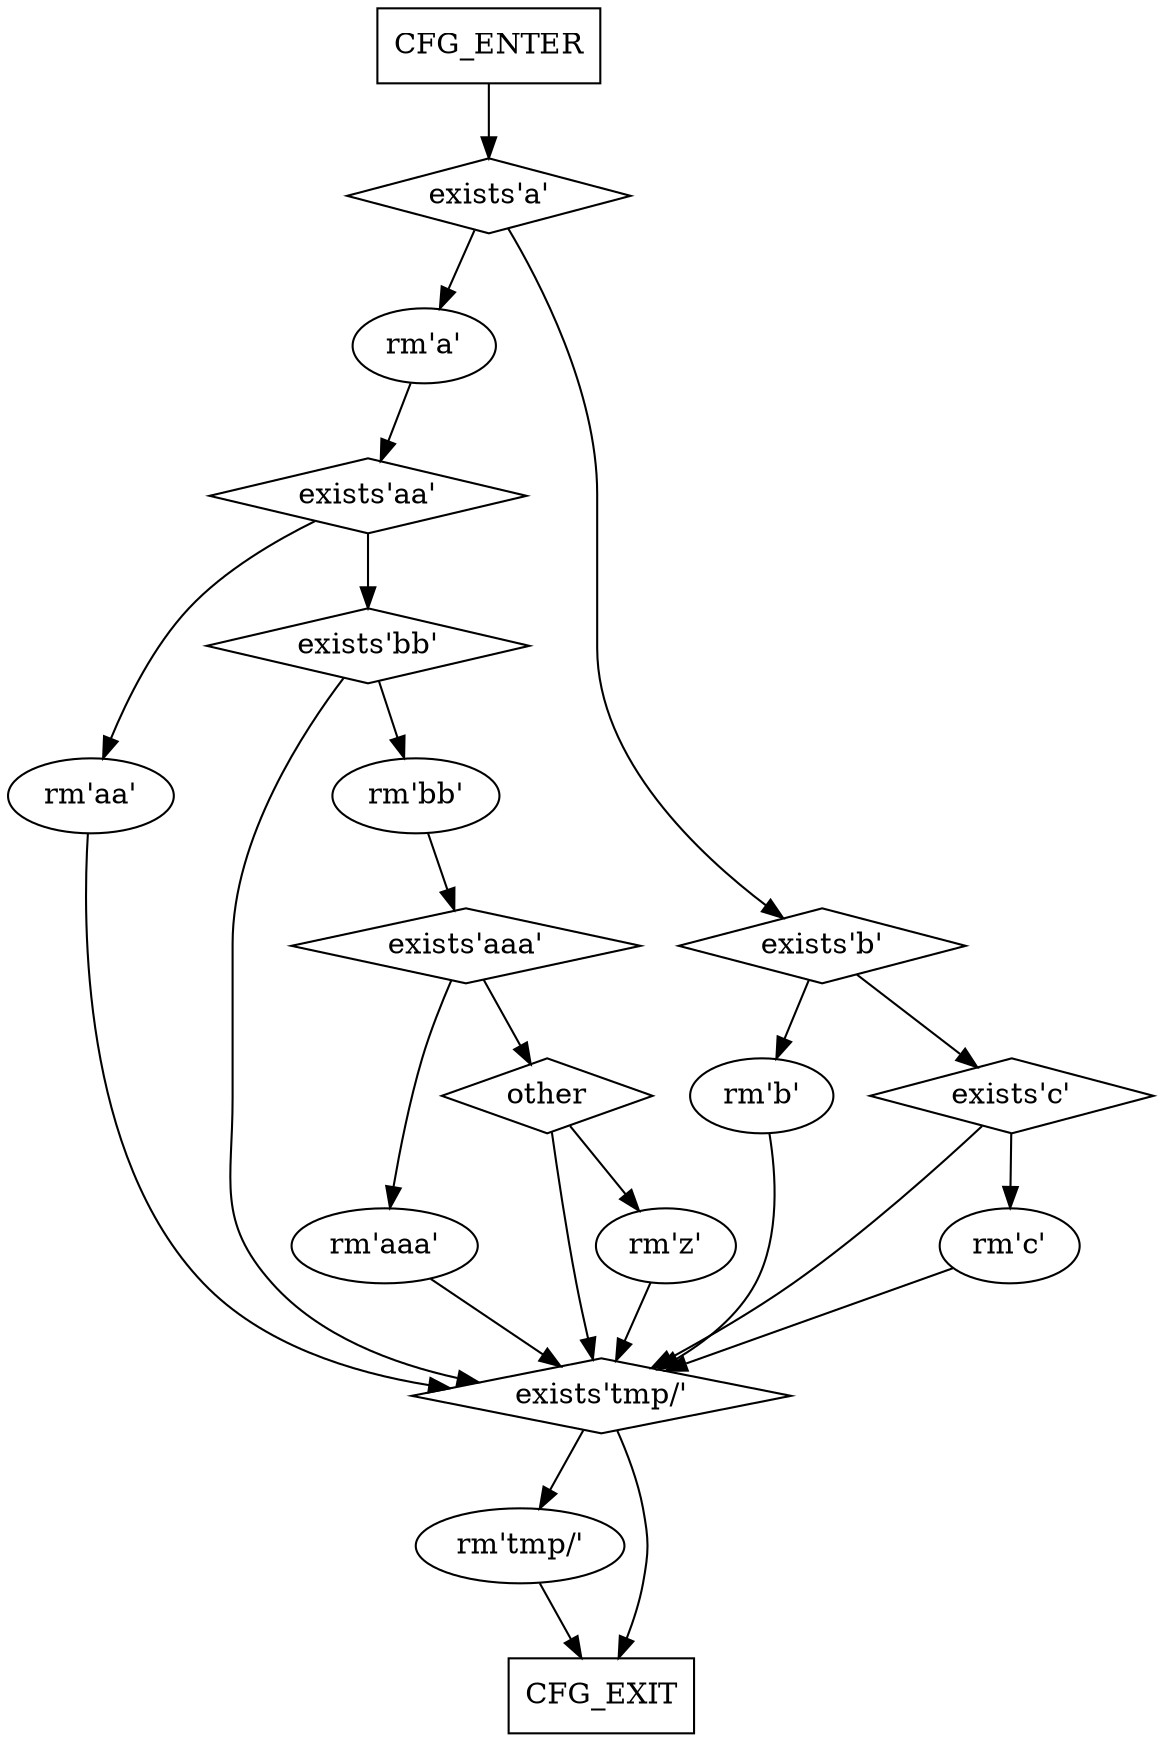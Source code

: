 digraph G {
    0[label="CFG_ENTER",shape=box];
    1[label="exists'a'",shape=diamond];
    2[label="rm'a'"];
    3[label="exists'aa'",shape=diamond];
    4[label="rm'aa'"];
    15[label="exists'tmp/'",shape=diamond];
    16[label="rm'tmp/'"];
    17[label="CFG_EXIT",shape=box];
    5[label="exists'bb'",shape=diamond];
    6[label="rm'bb'"];
    7[label="exists'aaa'",shape=diamond];
    8[label="rm'aaa'"];
    9[label="other",shape=diamond];
    10[label="rm'z'"];
    11[label="exists'b'",shape=diamond];
    12[label="rm'b'"];
    13[label="exists'c'",shape=diamond];
    14[label="rm'c'"];

    0 -> 1;
    1 -> 2;
    1 -> 11;
    2 -> 3;
    3 -> 4;
    3 -> 5;
    4 -> 15;
    15 -> 16;
    15 -> 17;
    16 -> 17;
    5 -> 6;
    5 -> 15;
    6 -> 7;
    7 -> 8;
    7 -> 9;
    8 -> 15;
    9 -> 10;
    9 -> 15;
    10 -> 15;
    11 -> 12;
    11 -> 13;
    12 -> 15;
    13 -> 14;
    13 -> 15;
    14 -> 15;
}
